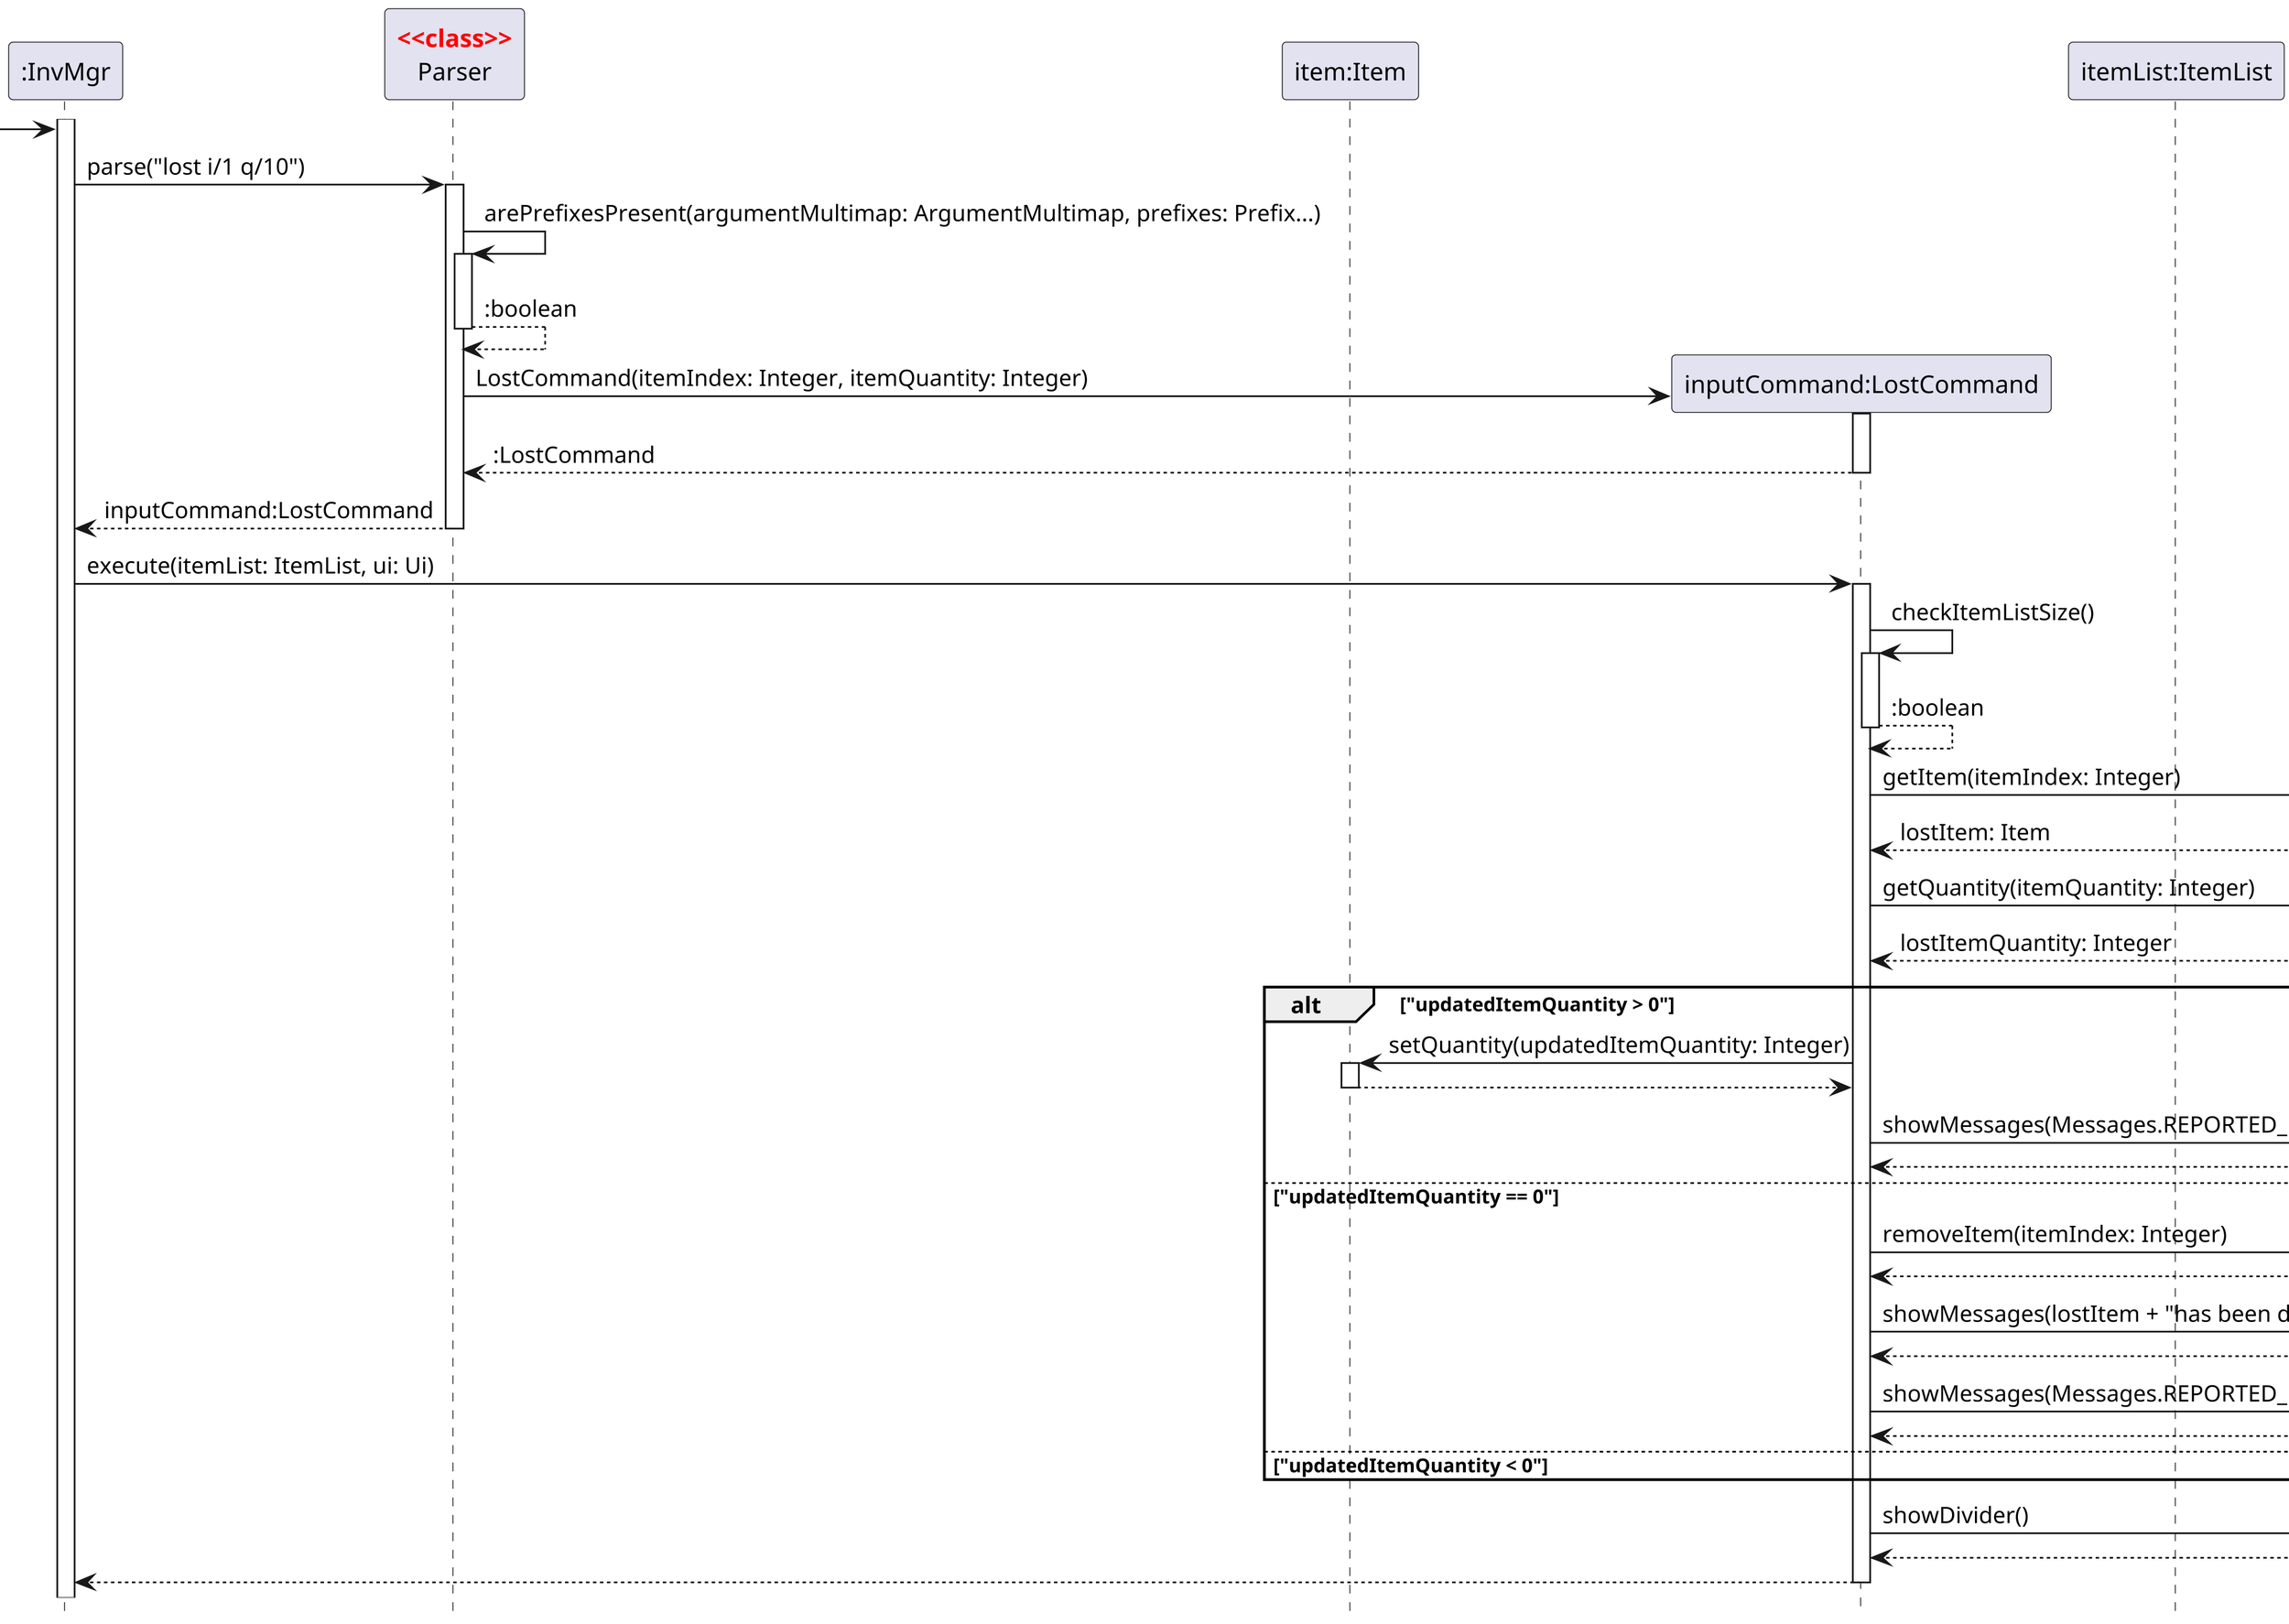 @startuml
'https://plantuml.com/sequence-diagram
hide footbox

skinparam dpi 300
skinparam guillemet false
skinparam sequenceStereotypeFontColor red
skinparam sequenceStereotypeFontStyle bold

Participant ":InvMgr" as invmgr
Participant "Parser" as parser <<class>>
Participant "item:Item" as item
Participant "inputCommand:LostCommand" as cmd
Participant "itemList:ItemList" as itemlist
Participant "ui:Ui" as ui
Participant "deleteCommand:DeleteCommand" as delCommand

activate invmgr

-> invmgr
invmgr -> parser:parse("lost i/1 q/10")
activate parser

parser -> parser:arePrefixesPresent(argumentMultimap: ArgumentMultimap, prefixes: Prefix...)
activate parser
return :boolean

create cmd
parser -> cmd:LostCommand(itemIndex: Integer, itemQuantity: Integer)
activate cmd
return :LostCommand

return inputCommand:LostCommand

invmgr -> cmd:execute(itemList: ItemList, ui: Ui)
activate cmd

cmd -> cmd:checkItemListSize()
activate cmd
return :boolean

cmd -> itemList: getItem(itemIndex: Integer)
activate itemList
return lostItem: Item

cmd -> itemList: getQuantity(itemQuantity: Integer)
activate itemList
return lostItemQuantity: Integer

alt "updatedItemQuantity > 0"
cmd -> item: setQuantity(updatedItemQuantity: Integer)
activate item
return
cmd -> ui: showMessages(Messages.REPORTED_LOST_MESSAGE)
activate ui
return
else "updatedItemQuantity == 0"
cmd -> itemList: removeItem(itemIndex: Integer)
activate itemList
return
cmd -> ui: showMessages(lostItem + "has been deleted.")
activate ui
return
cmd -> ui: showMessages(Messages.REPORTED_LOST_AND_DELETED_MESSAGE)
activate ui
return
else "updatedItemQuantity < 0"
end

cmd -> ui:showDivider()
activate ui
return

return
@enduml